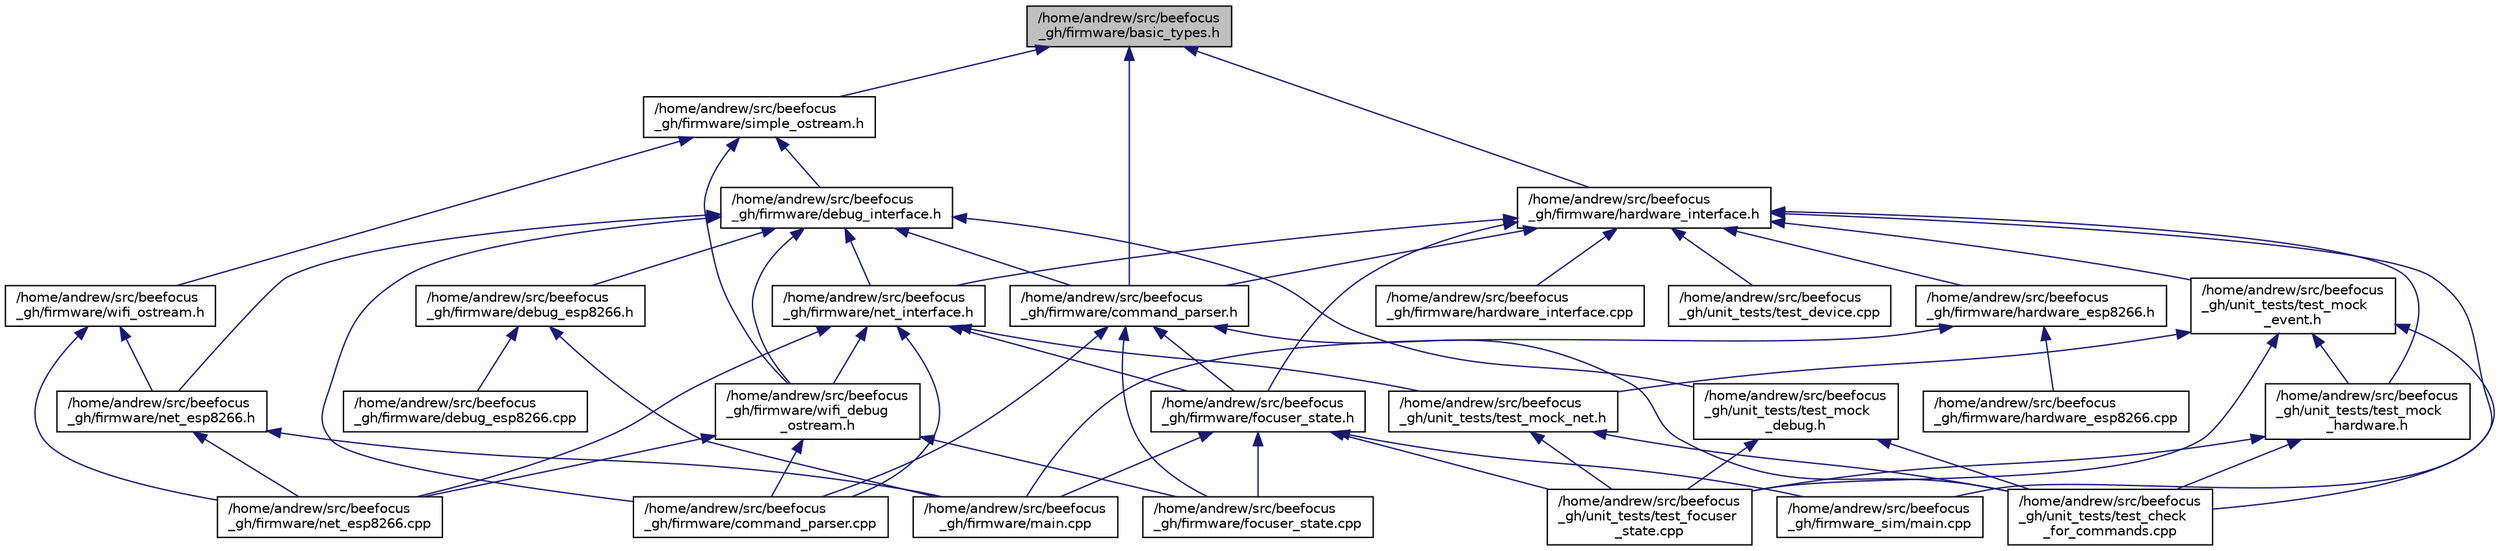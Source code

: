 digraph "/home/andrew/src/beefocus_gh/firmware/basic_types.h"
{
 // INTERACTIVE_SVG=YES
  edge [fontname="Helvetica",fontsize="10",labelfontname="Helvetica",labelfontsize="10"];
  node [fontname="Helvetica",fontsize="10",shape=record];
  Node2 [label="/home/andrew/src/beefocus\l_gh/firmware/basic_types.h",height=0.2,width=0.4,color="black", fillcolor="grey75", style="filled", fontcolor="black"];
  Node2 -> Node3 [dir="back",color="midnightblue",fontsize="10",style="solid",fontname="Helvetica"];
  Node3 [label="/home/andrew/src/beefocus\l_gh/firmware/hardware_interface.h",height=0.2,width=0.4,color="black", fillcolor="white", style="filled",URL="$d4/d91/hardware__interface_8h.html"];
  Node3 -> Node4 [dir="back",color="midnightblue",fontsize="10",style="solid",fontname="Helvetica"];
  Node4 [label="/home/andrew/src/beefocus\l_gh/firmware/net_interface.h",height=0.2,width=0.4,color="black", fillcolor="white", style="filled",URL="$d2/d6e/net__interface_8h.html"];
  Node4 -> Node5 [dir="back",color="midnightblue",fontsize="10",style="solid",fontname="Helvetica"];
  Node5 [label="/home/andrew/src/beefocus\l_gh/firmware/command_parser.cpp",height=0.2,width=0.4,color="black", fillcolor="white", style="filled",URL="$d2/db7/command__parser_8cpp.html"];
  Node4 -> Node6 [dir="back",color="midnightblue",fontsize="10",style="solid",fontname="Helvetica"];
  Node6 [label="/home/andrew/src/beefocus\l_gh/firmware/wifi_debug\l_ostream.h",height=0.2,width=0.4,color="black", fillcolor="white", style="filled",URL="$dc/d74/wifi__debug__ostream_8h.html"];
  Node6 -> Node5 [dir="back",color="midnightblue",fontsize="10",style="solid",fontname="Helvetica"];
  Node6 -> Node7 [dir="back",color="midnightblue",fontsize="10",style="solid",fontname="Helvetica"];
  Node7 [label="/home/andrew/src/beefocus\l_gh/firmware/focuser_state.cpp",height=0.2,width=0.4,color="black", fillcolor="white", style="filled",URL="$d8/d57/focuser__state_8cpp.html"];
  Node6 -> Node8 [dir="back",color="midnightblue",fontsize="10",style="solid",fontname="Helvetica"];
  Node8 [label="/home/andrew/src/beefocus\l_gh/firmware/net_esp8266.cpp",height=0.2,width=0.4,color="black", fillcolor="white", style="filled",URL="$d9/d5c/net__esp8266_8cpp.html"];
  Node4 -> Node9 [dir="back",color="midnightblue",fontsize="10",style="solid",fontname="Helvetica"];
  Node9 [label="/home/andrew/src/beefocus\l_gh/firmware/focuser_state.h",height=0.2,width=0.4,color="black", fillcolor="white", style="filled",URL="$d5/df5/focuser__state_8h.html"];
  Node9 -> Node7 [dir="back",color="midnightblue",fontsize="10",style="solid",fontname="Helvetica"];
  Node9 -> Node10 [dir="back",color="midnightblue",fontsize="10",style="solid",fontname="Helvetica"];
  Node10 [label="/home/andrew/src/beefocus\l_gh/firmware/main.cpp",height=0.2,width=0.4,color="black", fillcolor="white", style="filled",URL="$df/d0a/main_8cpp.html"];
  Node9 -> Node11 [dir="back",color="midnightblue",fontsize="10",style="solid",fontname="Helvetica"];
  Node11 [label="/home/andrew/src/beefocus\l_gh/firmware_sim/main.cpp",height=0.2,width=0.4,color="black", fillcolor="white", style="filled",URL="$de/d12/sim_2main_8cpp.html"];
  Node9 -> Node12 [dir="back",color="midnightblue",fontsize="10",style="solid",fontname="Helvetica"];
  Node12 [label="/home/andrew/src/beefocus\l_gh/unit_tests/test_focuser\l_state.cpp",height=0.2,width=0.4,color="black", fillcolor="white", style="filled",URL="$d9/de3/test__focuser__state_8cpp.html"];
  Node4 -> Node8 [dir="back",color="midnightblue",fontsize="10",style="solid",fontname="Helvetica"];
  Node4 -> Node13 [dir="back",color="midnightblue",fontsize="10",style="solid",fontname="Helvetica"];
  Node13 [label="/home/andrew/src/beefocus\l_gh/unit_tests/test_mock_net.h",height=0.2,width=0.4,color="black", fillcolor="white", style="filled",URL="$dc/d11/test__mock__net_8h.html"];
  Node13 -> Node14 [dir="back",color="midnightblue",fontsize="10",style="solid",fontname="Helvetica"];
  Node14 [label="/home/andrew/src/beefocus\l_gh/unit_tests/test_check\l_for_commands.cpp",height=0.2,width=0.4,color="black", fillcolor="white", style="filled",URL="$d9/d5a/test__check__for__commands_8cpp.html"];
  Node13 -> Node12 [dir="back",color="midnightblue",fontsize="10",style="solid",fontname="Helvetica"];
  Node3 -> Node15 [dir="back",color="midnightblue",fontsize="10",style="solid",fontname="Helvetica"];
  Node15 [label="/home/andrew/src/beefocus\l_gh/firmware/command_parser.h",height=0.2,width=0.4,color="black", fillcolor="white", style="filled",URL="$d5/d13/command__parser_8h.html"];
  Node15 -> Node5 [dir="back",color="midnightblue",fontsize="10",style="solid",fontname="Helvetica"];
  Node15 -> Node7 [dir="back",color="midnightblue",fontsize="10",style="solid",fontname="Helvetica"];
  Node15 -> Node9 [dir="back",color="midnightblue",fontsize="10",style="solid",fontname="Helvetica"];
  Node15 -> Node14 [dir="back",color="midnightblue",fontsize="10",style="solid",fontname="Helvetica"];
  Node3 -> Node9 [dir="back",color="midnightblue",fontsize="10",style="solid",fontname="Helvetica"];
  Node3 -> Node16 [dir="back",color="midnightblue",fontsize="10",style="solid",fontname="Helvetica"];
  Node16 [label="/home/andrew/src/beefocus\l_gh/firmware/hardware_esp8266.h",height=0.2,width=0.4,color="black", fillcolor="white", style="filled",URL="$de/d2d/hardware__esp8266_8h.html"];
  Node16 -> Node17 [dir="back",color="midnightblue",fontsize="10",style="solid",fontname="Helvetica"];
  Node17 [label="/home/andrew/src/beefocus\l_gh/firmware/hardware_esp8266.cpp",height=0.2,width=0.4,color="black", fillcolor="white", style="filled",URL="$de/ddc/hardware__esp8266_8cpp.html"];
  Node16 -> Node10 [dir="back",color="midnightblue",fontsize="10",style="solid",fontname="Helvetica"];
  Node3 -> Node18 [dir="back",color="midnightblue",fontsize="10",style="solid",fontname="Helvetica"];
  Node18 [label="/home/andrew/src/beefocus\l_gh/firmware/hardware_interface.cpp",height=0.2,width=0.4,color="black", fillcolor="white", style="filled",URL="$de/df7/hardware__interface_8cpp.html"];
  Node3 -> Node11 [dir="back",color="midnightblue",fontsize="10",style="solid",fontname="Helvetica"];
  Node3 -> Node19 [dir="back",color="midnightblue",fontsize="10",style="solid",fontname="Helvetica"];
  Node19 [label="/home/andrew/src/beefocus\l_gh/unit_tests/test_mock\l_event.h",height=0.2,width=0.4,color="black", fillcolor="white", style="filled",URL="$de/db2/test__mock__event_8h.html"];
  Node19 -> Node14 [dir="back",color="midnightblue",fontsize="10",style="solid",fontname="Helvetica"];
  Node19 -> Node20 [dir="back",color="midnightblue",fontsize="10",style="solid",fontname="Helvetica"];
  Node20 [label="/home/andrew/src/beefocus\l_gh/unit_tests/test_mock\l_hardware.h",height=0.2,width=0.4,color="black", fillcolor="white", style="filled",URL="$df/d64/test__mock__hardware_8h.html"];
  Node20 -> Node14 [dir="back",color="midnightblue",fontsize="10",style="solid",fontname="Helvetica"];
  Node20 -> Node12 [dir="back",color="midnightblue",fontsize="10",style="solid",fontname="Helvetica"];
  Node19 -> Node13 [dir="back",color="midnightblue",fontsize="10",style="solid",fontname="Helvetica"];
  Node19 -> Node12 [dir="back",color="midnightblue",fontsize="10",style="solid",fontname="Helvetica"];
  Node3 -> Node20 [dir="back",color="midnightblue",fontsize="10",style="solid",fontname="Helvetica"];
  Node3 -> Node21 [dir="back",color="midnightblue",fontsize="10",style="solid",fontname="Helvetica"];
  Node21 [label="/home/andrew/src/beefocus\l_gh/unit_tests/test_device.cpp",height=0.2,width=0.4,color="black", fillcolor="white", style="filled",URL="$df/d0a/test__device_8cpp.html"];
  Node2 -> Node22 [dir="back",color="midnightblue",fontsize="10",style="solid",fontname="Helvetica"];
  Node22 [label="/home/andrew/src/beefocus\l_gh/firmware/simple_ostream.h",height=0.2,width=0.4,color="black", fillcolor="white", style="filled",URL="$d5/dd5/simple__ostream_8h.html"];
  Node22 -> Node23 [dir="back",color="midnightblue",fontsize="10",style="solid",fontname="Helvetica"];
  Node23 [label="/home/andrew/src/beefocus\l_gh/firmware/debug_interface.h",height=0.2,width=0.4,color="black", fillcolor="white", style="filled",URL="$d8/d29/debug__interface_8h.html"];
  Node23 -> Node4 [dir="back",color="midnightblue",fontsize="10",style="solid",fontname="Helvetica"];
  Node23 -> Node5 [dir="back",color="midnightblue",fontsize="10",style="solid",fontname="Helvetica"];
  Node23 -> Node15 [dir="back",color="midnightblue",fontsize="10",style="solid",fontname="Helvetica"];
  Node23 -> Node6 [dir="back",color="midnightblue",fontsize="10",style="solid",fontname="Helvetica"];
  Node23 -> Node24 [dir="back",color="midnightblue",fontsize="10",style="solid",fontname="Helvetica"];
  Node24 [label="/home/andrew/src/beefocus\l_gh/firmware/debug_esp8266.h",height=0.2,width=0.4,color="black", fillcolor="white", style="filled",URL="$d3/d4e/debug__esp8266_8h.html"];
  Node24 -> Node25 [dir="back",color="midnightblue",fontsize="10",style="solid",fontname="Helvetica"];
  Node25 [label="/home/andrew/src/beefocus\l_gh/firmware/debug_esp8266.cpp",height=0.2,width=0.4,color="black", fillcolor="white", style="filled",URL="$de/db3/debug__esp8266_8cpp.html"];
  Node24 -> Node10 [dir="back",color="midnightblue",fontsize="10",style="solid",fontname="Helvetica"];
  Node23 -> Node26 [dir="back",color="midnightblue",fontsize="10",style="solid",fontname="Helvetica"];
  Node26 [label="/home/andrew/src/beefocus\l_gh/firmware/net_esp8266.h",height=0.2,width=0.4,color="black", fillcolor="white", style="filled",URL="$dd/d4d/net__esp8266_8h.html"];
  Node26 -> Node10 [dir="back",color="midnightblue",fontsize="10",style="solid",fontname="Helvetica"];
  Node26 -> Node8 [dir="back",color="midnightblue",fontsize="10",style="solid",fontname="Helvetica"];
  Node23 -> Node27 [dir="back",color="midnightblue",fontsize="10",style="solid",fontname="Helvetica"];
  Node27 [label="/home/andrew/src/beefocus\l_gh/unit_tests/test_mock\l_debug.h",height=0.2,width=0.4,color="black", fillcolor="white", style="filled",URL="$da/d99/test__mock__debug_8h.html"];
  Node27 -> Node14 [dir="back",color="midnightblue",fontsize="10",style="solid",fontname="Helvetica"];
  Node27 -> Node12 [dir="back",color="midnightblue",fontsize="10",style="solid",fontname="Helvetica"];
  Node22 -> Node6 [dir="back",color="midnightblue",fontsize="10",style="solid",fontname="Helvetica"];
  Node22 -> Node28 [dir="back",color="midnightblue",fontsize="10",style="solid",fontname="Helvetica"];
  Node28 [label="/home/andrew/src/beefocus\l_gh/firmware/wifi_ostream.h",height=0.2,width=0.4,color="black", fillcolor="white", style="filled",URL="$db/dad/wifi__ostream_8h.html"];
  Node28 -> Node26 [dir="back",color="midnightblue",fontsize="10",style="solid",fontname="Helvetica"];
  Node28 -> Node8 [dir="back",color="midnightblue",fontsize="10",style="solid",fontname="Helvetica"];
  Node2 -> Node15 [dir="back",color="midnightblue",fontsize="10",style="solid",fontname="Helvetica"];
}
